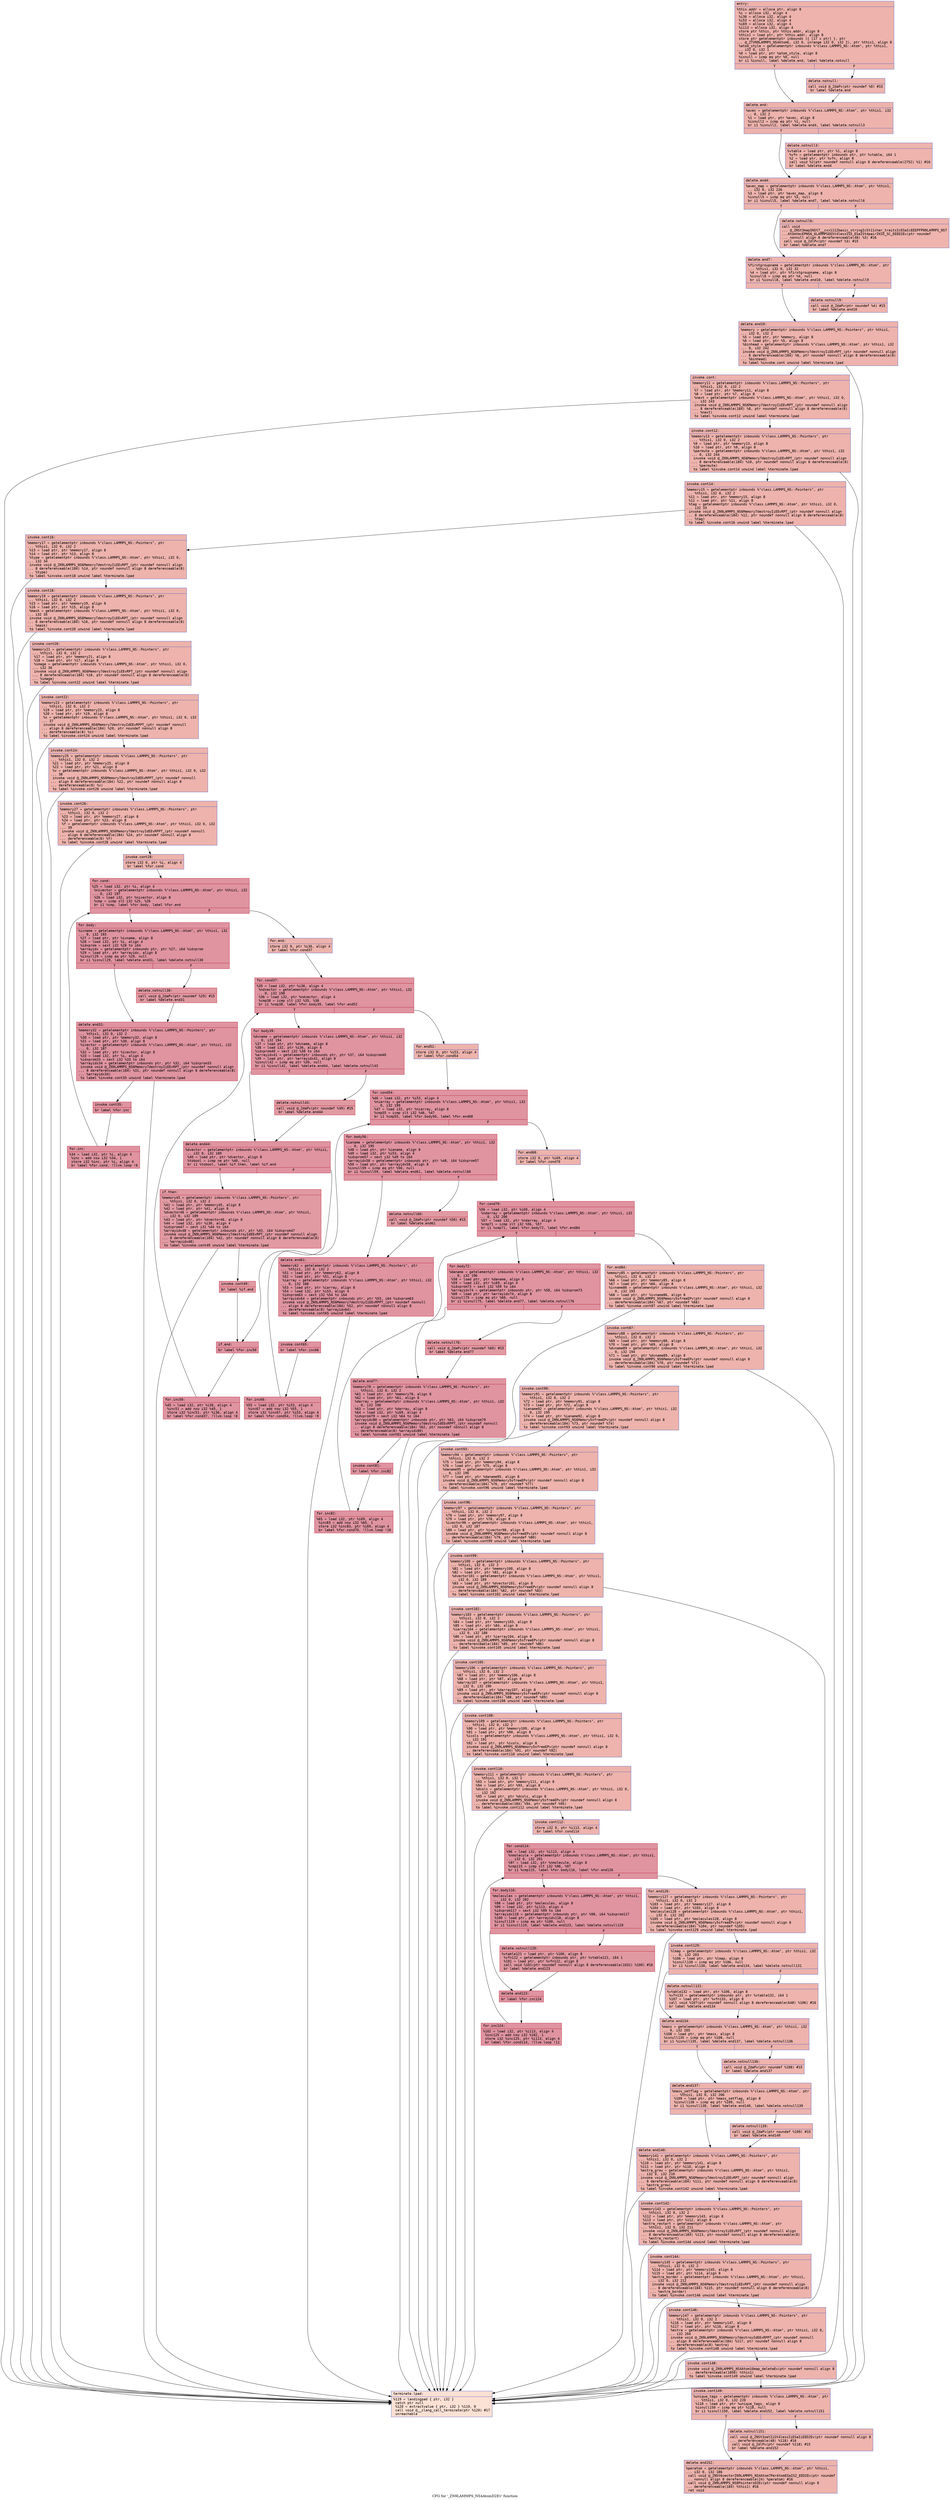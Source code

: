 digraph "CFG for '_ZN9LAMMPS_NS4AtomD2Ev' function" {
	label="CFG for '_ZN9LAMMPS_NS4AtomD2Ev' function";

	Node0x55aea8d9b180 [shape=record,color="#3d50c3ff", style=filled, fillcolor="#d6524470" fontname="Courier",label="{entry:\l|  %this.addr = alloca ptr, align 8\l  %i = alloca i32, align 4\l  %i36 = alloca i32, align 4\l  %i53 = alloca i32, align 4\l  %i69 = alloca i32, align 4\l  %i113 = alloca i32, align 4\l  store ptr %this, ptr %this.addr, align 8\l  %this1 = load ptr, ptr %this.addr, align 8\l  store ptr getelementptr inbounds (\{ [17 x ptr] \}, ptr\l... @_ZTVN9LAMMPS_NS4AtomE, i32 0, inrange i32 0, i32 2), ptr %this1, align 8\l  %atom_style = getelementptr inbounds %\"class.LAMMPS_NS::Atom\", ptr %this1,\l... i32 0, i32 1\l  %0 = load ptr, ptr %atom_style, align 8\l  %isnull = icmp eq ptr %0, null\l  br i1 %isnull, label %delete.end, label %delete.notnull\l|{<s0>T|<s1>F}}"];
	Node0x55aea8d9b180:s0 -> Node0x55aea8d9b900[tooltip="entry -> delete.end\nProbability 37.50%" ];
	Node0x55aea8d9b180:s1 -> Node0x55aea8d9b950[tooltip="entry -> delete.notnull\nProbability 62.50%" ];
	Node0x55aea8d9b950 [shape=record,color="#3d50c3ff", style=filled, fillcolor="#d8564670" fontname="Courier",label="{delete.notnull:\l|  call void @_ZdaPv(ptr noundef %0) #15\l  br label %delete.end\l}"];
	Node0x55aea8d9b950 -> Node0x55aea8d9b900[tooltip="delete.notnull -> delete.end\nProbability 100.00%" ];
	Node0x55aea8d9b900 [shape=record,color="#3d50c3ff", style=filled, fillcolor="#d6524470" fontname="Courier",label="{delete.end:\l|  %avec = getelementptr inbounds %\"class.LAMMPS_NS::Atom\", ptr %this1, i32\l... 0, i32 2\l  %1 = load ptr, ptr %avec, align 8\l  %isnull2 = icmp eq ptr %1, null\l  br i1 %isnull2, label %delete.end4, label %delete.notnull3\l|{<s0>T|<s1>F}}"];
	Node0x55aea8d9b900:s0 -> Node0x55aea8d9bfd0[tooltip="delete.end -> delete.end4\nProbability 37.50%" ];
	Node0x55aea8d9b900:s1 -> Node0x55aea8d9c050[tooltip="delete.end -> delete.notnull3\nProbability 62.50%" ];
	Node0x55aea8d9c050 [shape=record,color="#3d50c3ff", style=filled, fillcolor="#d8564670" fontname="Courier",label="{delete.notnull3:\l|  %vtable = load ptr, ptr %1, align 8\l  %vfn = getelementptr inbounds ptr, ptr %vtable, i64 1\l  %2 = load ptr, ptr %vfn, align 8\l  call void %2(ptr noundef nonnull align 8 dereferenceable(2752) %1) #16\l  br label %delete.end4\l}"];
	Node0x55aea8d9c050 -> Node0x55aea8d9bfd0[tooltip="delete.notnull3 -> delete.end4\nProbability 100.00%" ];
	Node0x55aea8d9bfd0 [shape=record,color="#3d50c3ff", style=filled, fillcolor="#d6524470" fontname="Courier",label="{delete.end4:\l|  %avec_map = getelementptr inbounds %\"class.LAMMPS_NS::Atom\", ptr %this1,\l... i32 0, i32 226\l  %3 = load ptr, ptr %avec_map, align 8\l  %isnull5 = icmp eq ptr %3, null\l  br i1 %isnull5, label %delete.end7, label %delete.notnull6\l|{<s0>T|<s1>F}}"];
	Node0x55aea8d9bfd0:s0 -> Node0x55aea8d9c740[tooltip="delete.end4 -> delete.end7\nProbability 37.50%" ];
	Node0x55aea8d9bfd0:s1 -> Node0x55aea8d9c7c0[tooltip="delete.end4 -> delete.notnull6\nProbability 62.50%" ];
	Node0x55aea8d9c7c0 [shape=record,color="#3d50c3ff", style=filled, fillcolor="#d8564670" fontname="Courier",label="{delete.notnull6:\l|  call void\l... @_ZNSt3mapINSt7__cxx1112basic_stringIcSt11char_traitsIcESaIcEEEPFPN9LAMMPS_NS7\l...AtomVecEPNS6_6LAMMPSEESt4lessIS5_ESaISt4pairIKS5_SC_EEED2Ev(ptr noundef\l... nonnull align 8 dereferenceable(48) %3) #16\l  call void @_ZdlPv(ptr noundef %3) #15\l  br label %delete.end7\l}"];
	Node0x55aea8d9c7c0 -> Node0x55aea8d9c740[tooltip="delete.notnull6 -> delete.end7\nProbability 100.00%" ];
	Node0x55aea8d9c740 [shape=record,color="#3d50c3ff", style=filled, fillcolor="#d6524470" fontname="Courier",label="{delete.end7:\l|  %firstgroupname = getelementptr inbounds %\"class.LAMMPS_NS::Atom\", ptr\l... %this1, i32 0, i32 32\l  %4 = load ptr, ptr %firstgroupname, align 8\l  %isnull8 = icmp eq ptr %4, null\l  br i1 %isnull8, label %delete.end10, label %delete.notnull9\l|{<s0>T|<s1>F}}"];
	Node0x55aea8d9c740:s0 -> Node0x55aea8d9d240[tooltip="delete.end7 -> delete.end10\nProbability 37.50%" ];
	Node0x55aea8d9c740:s1 -> Node0x55aea8d9d2c0[tooltip="delete.end7 -> delete.notnull9\nProbability 62.50%" ];
	Node0x55aea8d9d2c0 [shape=record,color="#3d50c3ff", style=filled, fillcolor="#d8564670" fontname="Courier",label="{delete.notnull9:\l|  call void @_ZdaPv(ptr noundef %4) #15\l  br label %delete.end10\l}"];
	Node0x55aea8d9d2c0 -> Node0x55aea8d9d240[tooltip="delete.notnull9 -> delete.end10\nProbability 100.00%" ];
	Node0x55aea8d9d240 [shape=record,color="#3d50c3ff", style=filled, fillcolor="#d6524470" fontname="Courier",label="{delete.end10:\l|  %memory = getelementptr inbounds %\"class.LAMMPS_NS::Pointers\", ptr %this1,\l... i32 0, i32 2\l  %5 = load ptr, ptr %memory, align 8\l  %6 = load ptr, ptr %5, align 8\l  %binhead = getelementptr inbounds %\"class.LAMMPS_NS::Atom\", ptr %this1, i32\l... 0, i32 242\l  invoke void @_ZN9LAMMPS_NS6Memory7destroyIiEEvRPT_(ptr noundef nonnull align\l... 8 dereferenceable(184) %6, ptr noundef nonnull align 8 dereferenceable(8)\l... %binhead)\l          to label %invoke.cont unwind label %terminate.lpad\l}"];
	Node0x55aea8d9d240 -> Node0x55aea8d9d8c0[tooltip="delete.end10 -> invoke.cont\nProbability 100.00%" ];
	Node0x55aea8d9d240 -> Node0x55aea8d9d940[tooltip="delete.end10 -> terminate.lpad\nProbability 0.00%" ];
	Node0x55aea8d9d8c0 [shape=record,color="#3d50c3ff", style=filled, fillcolor="#d6524470" fontname="Courier",label="{invoke.cont:\l|  %memory11 = getelementptr inbounds %\"class.LAMMPS_NS::Pointers\", ptr\l... %this1, i32 0, i32 2\l  %7 = load ptr, ptr %memory11, align 8\l  %8 = load ptr, ptr %7, align 8\l  %next = getelementptr inbounds %\"class.LAMMPS_NS::Atom\", ptr %this1, i32 0,\l... i32 243\l  invoke void @_ZN9LAMMPS_NS6Memory7destroyIiEEvRPT_(ptr noundef nonnull align\l... 8 dereferenceable(184) %8, ptr noundef nonnull align 8 dereferenceable(8)\l... %next)\l          to label %invoke.cont12 unwind label %terminate.lpad\l}"];
	Node0x55aea8d9d8c0 -> Node0x55aea8d9ef20[tooltip="invoke.cont -> invoke.cont12\nProbability 100.00%" ];
	Node0x55aea8d9d8c0 -> Node0x55aea8d9d940[tooltip="invoke.cont -> terminate.lpad\nProbability 0.00%" ];
	Node0x55aea8d9ef20 [shape=record,color="#3d50c3ff", style=filled, fillcolor="#d6524470" fontname="Courier",label="{invoke.cont12:\l|  %memory13 = getelementptr inbounds %\"class.LAMMPS_NS::Pointers\", ptr\l... %this1, i32 0, i32 2\l  %9 = load ptr, ptr %memory13, align 8\l  %10 = load ptr, ptr %9, align 8\l  %permute = getelementptr inbounds %\"class.LAMMPS_NS::Atom\", ptr %this1, i32\l... 0, i32 244\l  invoke void @_ZN9LAMMPS_NS6Memory7destroyIiEEvRPT_(ptr noundef nonnull align\l... 8 dereferenceable(184) %10, ptr noundef nonnull align 8 dereferenceable(8)\l... %permute)\l          to label %invoke.cont14 unwind label %terminate.lpad\l}"];
	Node0x55aea8d9ef20 -> Node0x55aea8d9f3c0[tooltip="invoke.cont12 -> invoke.cont14\nProbability 100.00%" ];
	Node0x55aea8d9ef20 -> Node0x55aea8d9d940[tooltip="invoke.cont12 -> terminate.lpad\nProbability 0.00%" ];
	Node0x55aea8d9f3c0 [shape=record,color="#3d50c3ff", style=filled, fillcolor="#d6524470" fontname="Courier",label="{invoke.cont14:\l|  %memory15 = getelementptr inbounds %\"class.LAMMPS_NS::Pointers\", ptr\l... %this1, i32 0, i32 2\l  %11 = load ptr, ptr %memory15, align 8\l  %12 = load ptr, ptr %11, align 8\l  %tag = getelementptr inbounds %\"class.LAMMPS_NS::Atom\", ptr %this1, i32 0,\l... i32 33\l  invoke void @_ZN9LAMMPS_NS6Memory7destroyIiEEvRPT_(ptr noundef nonnull align\l... 8 dereferenceable(184) %12, ptr noundef nonnull align 8 dereferenceable(8)\l... %tag)\l          to label %invoke.cont16 unwind label %terminate.lpad\l}"];
	Node0x55aea8d9f3c0 -> Node0x55aea8d9f860[tooltip="invoke.cont14 -> invoke.cont16\nProbability 100.00%" ];
	Node0x55aea8d9f3c0 -> Node0x55aea8d9d940[tooltip="invoke.cont14 -> terminate.lpad\nProbability 0.00%" ];
	Node0x55aea8d9f860 [shape=record,color="#3d50c3ff", style=filled, fillcolor="#d6524470" fontname="Courier",label="{invoke.cont16:\l|  %memory17 = getelementptr inbounds %\"class.LAMMPS_NS::Pointers\", ptr\l... %this1, i32 0, i32 2\l  %13 = load ptr, ptr %memory17, align 8\l  %14 = load ptr, ptr %13, align 8\l  %type = getelementptr inbounds %\"class.LAMMPS_NS::Atom\", ptr %this1, i32 0,\l... i32 34\l  invoke void @_ZN9LAMMPS_NS6Memory7destroyIiEEvRPT_(ptr noundef nonnull align\l... 8 dereferenceable(184) %14, ptr noundef nonnull align 8 dereferenceable(8)\l... %type)\l          to label %invoke.cont18 unwind label %terminate.lpad\l}"];
	Node0x55aea8d9f860 -> Node0x55aea8d9fd00[tooltip="invoke.cont16 -> invoke.cont18\nProbability 100.00%" ];
	Node0x55aea8d9f860 -> Node0x55aea8d9d940[tooltip="invoke.cont16 -> terminate.lpad\nProbability 0.00%" ];
	Node0x55aea8d9fd00 [shape=record,color="#3d50c3ff", style=filled, fillcolor="#d6524470" fontname="Courier",label="{invoke.cont18:\l|  %memory19 = getelementptr inbounds %\"class.LAMMPS_NS::Pointers\", ptr\l... %this1, i32 0, i32 2\l  %15 = load ptr, ptr %memory19, align 8\l  %16 = load ptr, ptr %15, align 8\l  %mask = getelementptr inbounds %\"class.LAMMPS_NS::Atom\", ptr %this1, i32 0,\l... i32 35\l  invoke void @_ZN9LAMMPS_NS6Memory7destroyIiEEvRPT_(ptr noundef nonnull align\l... 8 dereferenceable(184) %16, ptr noundef nonnull align 8 dereferenceable(8)\l... %mask)\l          to label %invoke.cont20 unwind label %terminate.lpad\l}"];
	Node0x55aea8d9fd00 -> Node0x55aea8da01a0[tooltip="invoke.cont18 -> invoke.cont20\nProbability 100.00%" ];
	Node0x55aea8d9fd00 -> Node0x55aea8d9d940[tooltip="invoke.cont18 -> terminate.lpad\nProbability 0.00%" ];
	Node0x55aea8da01a0 [shape=record,color="#3d50c3ff", style=filled, fillcolor="#d6524470" fontname="Courier",label="{invoke.cont20:\l|  %memory21 = getelementptr inbounds %\"class.LAMMPS_NS::Pointers\", ptr\l... %this1, i32 0, i32 2\l  %17 = load ptr, ptr %memory21, align 8\l  %18 = load ptr, ptr %17, align 8\l  %image = getelementptr inbounds %\"class.LAMMPS_NS::Atom\", ptr %this1, i32 0,\l... i32 36\l  invoke void @_ZN9LAMMPS_NS6Memory7destroyIiEEvRPT_(ptr noundef nonnull align\l... 8 dereferenceable(184) %18, ptr noundef nonnull align 8 dereferenceable(8)\l... %image)\l          to label %invoke.cont22 unwind label %terminate.lpad\l}"];
	Node0x55aea8da01a0 -> Node0x55aea8da0640[tooltip="invoke.cont20 -> invoke.cont22\nProbability 100.00%" ];
	Node0x55aea8da01a0 -> Node0x55aea8d9d940[tooltip="invoke.cont20 -> terminate.lpad\nProbability 0.00%" ];
	Node0x55aea8da0640 [shape=record,color="#3d50c3ff", style=filled, fillcolor="#d6524470" fontname="Courier",label="{invoke.cont22:\l|  %memory23 = getelementptr inbounds %\"class.LAMMPS_NS::Pointers\", ptr\l... %this1, i32 0, i32 2\l  %19 = load ptr, ptr %memory23, align 8\l  %20 = load ptr, ptr %19, align 8\l  %x = getelementptr inbounds %\"class.LAMMPS_NS::Atom\", ptr %this1, i32 0, i32\l... 37\l  invoke void @_ZN9LAMMPS_NS6Memory7destroyIdEEvRPPT_(ptr noundef nonnull\l... align 8 dereferenceable(184) %20, ptr noundef nonnull align 8\l... dereferenceable(8) %x)\l          to label %invoke.cont24 unwind label %terminate.lpad\l}"];
	Node0x55aea8da0640 -> Node0x55aea8da0e20[tooltip="invoke.cont22 -> invoke.cont24\nProbability 100.00%" ];
	Node0x55aea8da0640 -> Node0x55aea8d9d940[tooltip="invoke.cont22 -> terminate.lpad\nProbability 0.00%" ];
	Node0x55aea8da0e20 [shape=record,color="#3d50c3ff", style=filled, fillcolor="#d6524470" fontname="Courier",label="{invoke.cont24:\l|  %memory25 = getelementptr inbounds %\"class.LAMMPS_NS::Pointers\", ptr\l... %this1, i32 0, i32 2\l  %21 = load ptr, ptr %memory25, align 8\l  %22 = load ptr, ptr %21, align 8\l  %v = getelementptr inbounds %\"class.LAMMPS_NS::Atom\", ptr %this1, i32 0, i32\l... 38\l  invoke void @_ZN9LAMMPS_NS6Memory7destroyIdEEvRPPT_(ptr noundef nonnull\l... align 8 dereferenceable(184) %22, ptr noundef nonnull align 8\l... dereferenceable(8) %v)\l          to label %invoke.cont26 unwind label %terminate.lpad\l}"];
	Node0x55aea8da0e20 -> Node0x55aea8da13a0[tooltip="invoke.cont24 -> invoke.cont26\nProbability 100.00%" ];
	Node0x55aea8da0e20 -> Node0x55aea8d9d940[tooltip="invoke.cont24 -> terminate.lpad\nProbability 0.00%" ];
	Node0x55aea8da13a0 [shape=record,color="#3d50c3ff", style=filled, fillcolor="#d6524470" fontname="Courier",label="{invoke.cont26:\l|  %memory27 = getelementptr inbounds %\"class.LAMMPS_NS::Pointers\", ptr\l... %this1, i32 0, i32 2\l  %23 = load ptr, ptr %memory27, align 8\l  %24 = load ptr, ptr %23, align 8\l  %f = getelementptr inbounds %\"class.LAMMPS_NS::Atom\", ptr %this1, i32 0, i32\l... 39\l  invoke void @_ZN9LAMMPS_NS6Memory7destroyIdEEvRPPT_(ptr noundef nonnull\l... align 8 dereferenceable(184) %24, ptr noundef nonnull align 8\l... dereferenceable(8) %f)\l          to label %invoke.cont28 unwind label %terminate.lpad\l}"];
	Node0x55aea8da13a0 -> Node0x55aea8da1840[tooltip="invoke.cont26 -> invoke.cont28\nProbability 100.00%" ];
	Node0x55aea8da13a0 -> Node0x55aea8d9d940[tooltip="invoke.cont26 -> terminate.lpad\nProbability 0.00%" ];
	Node0x55aea8da1840 [shape=record,color="#3d50c3ff", style=filled, fillcolor="#d6524470" fontname="Courier",label="{invoke.cont28:\l|  store i32 0, ptr %i, align 4\l  br label %for.cond\l}"];
	Node0x55aea8da1840 -> Node0x55aea8da1b00[tooltip="invoke.cont28 -> for.cond\nProbability 100.00%" ];
	Node0x55aea8da1b00 [shape=record,color="#b70d28ff", style=filled, fillcolor="#b70d2870" fontname="Courier",label="{for.cond:\l|  %25 = load i32, ptr %i, align 4\l  %nivector = getelementptr inbounds %\"class.LAMMPS_NS::Atom\", ptr %this1, i32\l... 0, i32 197\l  %26 = load i32, ptr %nivector, align 8\l  %cmp = icmp slt i32 %25, %26\l  br i1 %cmp, label %for.body, label %for.end\l|{<s0>T|<s1>F}}"];
	Node0x55aea8da1b00:s0 -> Node0x55aea8da1e10[tooltip="for.cond -> for.body\nProbability 96.88%" ];
	Node0x55aea8da1b00:s1 -> Node0x55aea8da1e90[tooltip="for.cond -> for.end\nProbability 3.12%" ];
	Node0x55aea8da1e10 [shape=record,color="#b70d28ff", style=filled, fillcolor="#b70d2870" fontname="Courier",label="{for.body:\l|  %ivname = getelementptr inbounds %\"class.LAMMPS_NS::Atom\", ptr %this1, i32\l... 0, i32 193\l  %27 = load ptr, ptr %ivname, align 8\l  %28 = load i32, ptr %i, align 4\l  %idxprom = sext i32 %28 to i64\l  %arrayidx = getelementptr inbounds ptr, ptr %27, i64 %idxprom\l  %29 = load ptr, ptr %arrayidx, align 8\l  %isnull29 = icmp eq ptr %29, null\l  br i1 %isnull29, label %delete.end31, label %delete.notnull30\l|{<s0>T|<s1>F}}"];
	Node0x55aea8da1e10:s0 -> Node0x55aea8da2470[tooltip="for.body -> delete.end31\nProbability 37.50%" ];
	Node0x55aea8da1e10:s1 -> Node0x55aea8da2520[tooltip="for.body -> delete.notnull30\nProbability 62.50%" ];
	Node0x55aea8da2520 [shape=record,color="#b70d28ff", style=filled, fillcolor="#bb1b2c70" fontname="Courier",label="{delete.notnull30:\l|  call void @_ZdaPv(ptr noundef %29) #15\l  br label %delete.end31\l}"];
	Node0x55aea8da2520 -> Node0x55aea8da2470[tooltip="delete.notnull30 -> delete.end31\nProbability 100.00%" ];
	Node0x55aea8da2470 [shape=record,color="#b70d28ff", style=filled, fillcolor="#b70d2870" fontname="Courier",label="{delete.end31:\l|  %memory32 = getelementptr inbounds %\"class.LAMMPS_NS::Pointers\", ptr\l... %this1, i32 0, i32 2\l  %30 = load ptr, ptr %memory32, align 8\l  %31 = load ptr, ptr %30, align 8\l  %ivector = getelementptr inbounds %\"class.LAMMPS_NS::Atom\", ptr %this1, i32\l... 0, i32 187\l  %32 = load ptr, ptr %ivector, align 8\l  %33 = load i32, ptr %i, align 4\l  %idxprom33 = sext i32 %33 to i64\l  %arrayidx34 = getelementptr inbounds ptr, ptr %32, i64 %idxprom33\l  invoke void @_ZN9LAMMPS_NS6Memory7destroyIiEEvRPT_(ptr noundef nonnull align\l... 8 dereferenceable(184) %31, ptr noundef nonnull align 8 dereferenceable(8)\l... %arrayidx34)\l          to label %invoke.cont35 unwind label %terminate.lpad\l}"];
	Node0x55aea8da2470 -> Node0x55aea8da2d70[tooltip="delete.end31 -> invoke.cont35\nProbability 100.00%" ];
	Node0x55aea8da2470 -> Node0x55aea8d9d940[tooltip="delete.end31 -> terminate.lpad\nProbability 0.00%" ];
	Node0x55aea8da2d70 [shape=record,color="#b70d28ff", style=filled, fillcolor="#b70d2870" fontname="Courier",label="{invoke.cont35:\l|  br label %for.inc\l}"];
	Node0x55aea8da2d70 -> Node0x55aea8da2fb0[tooltip="invoke.cont35 -> for.inc\nProbability 100.00%" ];
	Node0x55aea8da2fb0 [shape=record,color="#b70d28ff", style=filled, fillcolor="#b70d2870" fontname="Courier",label="{for.inc:\l|  %34 = load i32, ptr %i, align 4\l  %inc = add nsw i32 %34, 1\l  store i32 %inc, ptr %i, align 4\l  br label %for.cond, !llvm.loop !6\l}"];
	Node0x55aea8da2fb0 -> Node0x55aea8da1b00[tooltip="for.inc -> for.cond\nProbability 100.00%" ];
	Node0x55aea8da1e90 [shape=record,color="#3d50c3ff", style=filled, fillcolor="#d6524470" fontname="Courier",label="{for.end:\l|  store i32 0, ptr %i36, align 4\l  br label %for.cond37\l}"];
	Node0x55aea8da1e90 -> Node0x55aea8da3e10[tooltip="for.end -> for.cond37\nProbability 100.00%" ];
	Node0x55aea8da3e10 [shape=record,color="#b70d28ff", style=filled, fillcolor="#b70d2870" fontname="Courier",label="{for.cond37:\l|  %35 = load i32, ptr %i36, align 4\l  %ndvector = getelementptr inbounds %\"class.LAMMPS_NS::Atom\", ptr %this1, i32\l... 0, i32 198\l  %36 = load i32, ptr %ndvector, align 4\l  %cmp38 = icmp slt i32 %35, %36\l  br i1 %cmp38, label %for.body39, label %for.end52\l|{<s0>T|<s1>F}}"];
	Node0x55aea8da3e10:s0 -> Node0x55aea8da4140[tooltip="for.cond37 -> for.body39\nProbability 96.88%" ];
	Node0x55aea8da3e10:s1 -> Node0x55aea8da41c0[tooltip="for.cond37 -> for.end52\nProbability 3.12%" ];
	Node0x55aea8da4140 [shape=record,color="#b70d28ff", style=filled, fillcolor="#b70d2870" fontname="Courier",label="{for.body39:\l|  %dvname = getelementptr inbounds %\"class.LAMMPS_NS::Atom\", ptr %this1, i32\l... 0, i32 194\l  %37 = load ptr, ptr %dvname, align 8\l  %38 = load i32, ptr %i36, align 4\l  %idxprom40 = sext i32 %38 to i64\l  %arrayidx41 = getelementptr inbounds ptr, ptr %37, i64 %idxprom40\l  %39 = load ptr, ptr %arrayidx41, align 8\l  %isnull42 = icmp eq ptr %39, null\l  br i1 %isnull42, label %delete.end44, label %delete.notnull43\l|{<s0>T|<s1>F}}"];
	Node0x55aea8da4140:s0 -> Node0x55aea8da4780[tooltip="for.body39 -> delete.end44\nProbability 37.50%" ];
	Node0x55aea8da4140:s1 -> Node0x55aea8da4830[tooltip="for.body39 -> delete.notnull43\nProbability 62.50%" ];
	Node0x55aea8da4830 [shape=record,color="#b70d28ff", style=filled, fillcolor="#bb1b2c70" fontname="Courier",label="{delete.notnull43:\l|  call void @_ZdaPv(ptr noundef %39) #15\l  br label %delete.end44\l}"];
	Node0x55aea8da4830 -> Node0x55aea8da4780[tooltip="delete.notnull43 -> delete.end44\nProbability 100.00%" ];
	Node0x55aea8da4780 [shape=record,color="#b70d28ff", style=filled, fillcolor="#b70d2870" fontname="Courier",label="{delete.end44:\l|  %dvector = getelementptr inbounds %\"class.LAMMPS_NS::Atom\", ptr %this1,\l... i32 0, i32 189\l  %40 = load ptr, ptr %dvector, align 8\l  %tobool = icmp ne ptr %40, null\l  br i1 %tobool, label %if.then, label %if.end\l|{<s0>T|<s1>F}}"];
	Node0x55aea8da4780:s0 -> Node0x55aea8da4d20[tooltip="delete.end44 -> if.then\nProbability 62.50%" ];
	Node0x55aea8da4780:s1 -> Node0x55aea8da4d90[tooltip="delete.end44 -> if.end\nProbability 37.50%" ];
	Node0x55aea8da4d20 [shape=record,color="#b70d28ff", style=filled, fillcolor="#bb1b2c70" fontname="Courier",label="{if.then:\l|  %memory45 = getelementptr inbounds %\"class.LAMMPS_NS::Pointers\", ptr\l... %this1, i32 0, i32 2\l  %41 = load ptr, ptr %memory45, align 8\l  %42 = load ptr, ptr %41, align 8\l  %dvector46 = getelementptr inbounds %\"class.LAMMPS_NS::Atom\", ptr %this1,\l... i32 0, i32 189\l  %43 = load ptr, ptr %dvector46, align 8\l  %44 = load i32, ptr %i36, align 4\l  %idxprom47 = sext i32 %44 to i64\l  %arrayidx48 = getelementptr inbounds ptr, ptr %43, i64 %idxprom47\l  invoke void @_ZN9LAMMPS_NS6Memory7destroyIdEEvRPT_(ptr noundef nonnull align\l... 8 dereferenceable(184) %42, ptr noundef nonnull align 8 dereferenceable(8)\l... %arrayidx48)\l          to label %invoke.cont49 unwind label %terminate.lpad\l}"];
	Node0x55aea8da4d20 -> Node0x55aea8da53d0[tooltip="if.then -> invoke.cont49\nProbability 100.00%" ];
	Node0x55aea8da4d20 -> Node0x55aea8d9d940[tooltip="if.then -> terminate.lpad\nProbability 0.00%" ];
	Node0x55aea8da53d0 [shape=record,color="#b70d28ff", style=filled, fillcolor="#bb1b2c70" fontname="Courier",label="{invoke.cont49:\l|  br label %if.end\l}"];
	Node0x55aea8da53d0 -> Node0x55aea8da4d90[tooltip="invoke.cont49 -> if.end\nProbability 100.00%" ];
	Node0x55aea8da4d90 [shape=record,color="#b70d28ff", style=filled, fillcolor="#b70d2870" fontname="Courier",label="{if.end:\l|  br label %for.inc50\l}"];
	Node0x55aea8da4d90 -> Node0x55aea8da5760[tooltip="if.end -> for.inc50\nProbability 100.00%" ];
	Node0x55aea8da5760 [shape=record,color="#b70d28ff", style=filled, fillcolor="#b70d2870" fontname="Courier",label="{for.inc50:\l|  %45 = load i32, ptr %i36, align 4\l  %inc51 = add nsw i32 %45, 1\l  store i32 %inc51, ptr %i36, align 4\l  br label %for.cond37, !llvm.loop !8\l}"];
	Node0x55aea8da5760 -> Node0x55aea8da3e10[tooltip="for.inc50 -> for.cond37\nProbability 100.00%" ];
	Node0x55aea8da41c0 [shape=record,color="#3d50c3ff", style=filled, fillcolor="#d6524470" fontname="Courier",label="{for.end52:\l|  store i32 0, ptr %i53, align 4\l  br label %for.cond54\l}"];
	Node0x55aea8da41c0 -> Node0x55aea8da0b40[tooltip="for.end52 -> for.cond54\nProbability 100.00%" ];
	Node0x55aea8da0b40 [shape=record,color="#b70d28ff", style=filled, fillcolor="#b70d2870" fontname="Courier",label="{for.cond54:\l|  %46 = load i32, ptr %i53, align 4\l  %niarray = getelementptr inbounds %\"class.LAMMPS_NS::Atom\", ptr %this1, i32\l... 0, i32 199\l  %47 = load i32, ptr %niarray, align 8\l  %cmp55 = icmp slt i32 %46, %47\l  br i1 %cmp55, label %for.body56, label %for.end68\l|{<s0>T|<s1>F}}"];
	Node0x55aea8da0b40:s0 -> Node0x55aea8da6db0[tooltip="for.cond54 -> for.body56\nProbability 96.88%" ];
	Node0x55aea8da0b40:s1 -> Node0x55aea8da6e30[tooltip="for.cond54 -> for.end68\nProbability 3.12%" ];
	Node0x55aea8da6db0 [shape=record,color="#b70d28ff", style=filled, fillcolor="#b70d2870" fontname="Courier",label="{for.body56:\l|  %ianame = getelementptr inbounds %\"class.LAMMPS_NS::Atom\", ptr %this1, i32\l... 0, i32 195\l  %48 = load ptr, ptr %ianame, align 8\l  %49 = load i32, ptr %i53, align 4\l  %idxprom57 = sext i32 %49 to i64\l  %arrayidx58 = getelementptr inbounds ptr, ptr %48, i64 %idxprom57\l  %50 = load ptr, ptr %arrayidx58, align 8\l  %isnull59 = icmp eq ptr %50, null\l  br i1 %isnull59, label %delete.end61, label %delete.notnull60\l|{<s0>T|<s1>F}}"];
	Node0x55aea8da6db0:s0 -> Node0x55aea8da73f0[tooltip="for.body56 -> delete.end61\nProbability 37.50%" ];
	Node0x55aea8da6db0:s1 -> Node0x55aea8da74a0[tooltip="for.body56 -> delete.notnull60\nProbability 62.50%" ];
	Node0x55aea8da74a0 [shape=record,color="#b70d28ff", style=filled, fillcolor="#bb1b2c70" fontname="Courier",label="{delete.notnull60:\l|  call void @_ZdaPv(ptr noundef %50) #15\l  br label %delete.end61\l}"];
	Node0x55aea8da74a0 -> Node0x55aea8da73f0[tooltip="delete.notnull60 -> delete.end61\nProbability 100.00%" ];
	Node0x55aea8da73f0 [shape=record,color="#b70d28ff", style=filled, fillcolor="#b70d2870" fontname="Courier",label="{delete.end61:\l|  %memory62 = getelementptr inbounds %\"class.LAMMPS_NS::Pointers\", ptr\l... %this1, i32 0, i32 2\l  %51 = load ptr, ptr %memory62, align 8\l  %52 = load ptr, ptr %51, align 8\l  %iarray = getelementptr inbounds %\"class.LAMMPS_NS::Atom\", ptr %this1, i32\l... 0, i32 188\l  %53 = load ptr, ptr %iarray, align 8\l  %54 = load i32, ptr %i53, align 4\l  %idxprom63 = sext i32 %54 to i64\l  %arrayidx64 = getelementptr inbounds ptr, ptr %53, i64 %idxprom63\l  invoke void @_ZN9LAMMPS_NS6Memory7destroyIiEEvRPPT_(ptr noundef nonnull\l... align 8 dereferenceable(184) %52, ptr noundef nonnull align 8\l... dereferenceable(8) %arrayidx64)\l          to label %invoke.cont65 unwind label %terminate.lpad\l}"];
	Node0x55aea8da73f0 -> Node0x55aea8da7c90[tooltip="delete.end61 -> invoke.cont65\nProbability 100.00%" ];
	Node0x55aea8da73f0 -> Node0x55aea8d9d940[tooltip="delete.end61 -> terminate.lpad\nProbability 0.00%" ];
	Node0x55aea8da7c90 [shape=record,color="#b70d28ff", style=filled, fillcolor="#b70d2870" fontname="Courier",label="{invoke.cont65:\l|  br label %for.inc66\l}"];
	Node0x55aea8da7c90 -> Node0x55aea8da7f50[tooltip="invoke.cont65 -> for.inc66\nProbability 100.00%" ];
	Node0x55aea8da7f50 [shape=record,color="#b70d28ff", style=filled, fillcolor="#b70d2870" fontname="Courier",label="{for.inc66:\l|  %55 = load i32, ptr %i53, align 4\l  %inc67 = add nsw i32 %55, 1\l  store i32 %inc67, ptr %i53, align 4\l  br label %for.cond54, !llvm.loop !9\l}"];
	Node0x55aea8da7f50 -> Node0x55aea8da0b40[tooltip="for.inc66 -> for.cond54\nProbability 100.00%" ];
	Node0x55aea8da6e30 [shape=record,color="#3d50c3ff", style=filled, fillcolor="#d6524470" fontname="Courier",label="{for.end68:\l|  store i32 0, ptr %i69, align 4\l  br label %for.cond70\l}"];
	Node0x55aea8da6e30 -> Node0x55aea8da8420[tooltip="for.end68 -> for.cond70\nProbability 100.00%" ];
	Node0x55aea8da8420 [shape=record,color="#b70d28ff", style=filled, fillcolor="#b70d2870" fontname="Courier",label="{for.cond70:\l|  %56 = load i32, ptr %i69, align 4\l  %ndarray = getelementptr inbounds %\"class.LAMMPS_NS::Atom\", ptr %this1, i32\l... 0, i32 200\l  %57 = load i32, ptr %ndarray, align 4\l  %cmp71 = icmp slt i32 %56, %57\l  br i1 %cmp71, label %for.body72, label %for.end84\l|{<s0>T|<s1>F}}"];
	Node0x55aea8da8420:s0 -> Node0x55aea8da8780[tooltip="for.cond70 -> for.body72\nProbability 96.88%" ];
	Node0x55aea8da8420:s1 -> Node0x55aea8da8800[tooltip="for.cond70 -> for.end84\nProbability 3.12%" ];
	Node0x55aea8da8780 [shape=record,color="#b70d28ff", style=filled, fillcolor="#b70d2870" fontname="Courier",label="{for.body72:\l|  %daname = getelementptr inbounds %\"class.LAMMPS_NS::Atom\", ptr %this1, i32\l... 0, i32 196\l  %58 = load ptr, ptr %daname, align 8\l  %59 = load i32, ptr %i69, align 4\l  %idxprom73 = sext i32 %59 to i64\l  %arrayidx74 = getelementptr inbounds ptr, ptr %58, i64 %idxprom73\l  %60 = load ptr, ptr %arrayidx74, align 8\l  %isnull75 = icmp eq ptr %60, null\l  br i1 %isnull75, label %delete.end77, label %delete.notnull76\l|{<s0>T|<s1>F}}"];
	Node0x55aea8da8780:s0 -> Node0x55aea8da8dc0[tooltip="for.body72 -> delete.end77\nProbability 37.50%" ];
	Node0x55aea8da8780:s1 -> Node0x55aea8da8e70[tooltip="for.body72 -> delete.notnull76\nProbability 62.50%" ];
	Node0x55aea8da8e70 [shape=record,color="#b70d28ff", style=filled, fillcolor="#bb1b2c70" fontname="Courier",label="{delete.notnull76:\l|  call void @_ZdaPv(ptr noundef %60) #15\l  br label %delete.end77\l}"];
	Node0x55aea8da8e70 -> Node0x55aea8da8dc0[tooltip="delete.notnull76 -> delete.end77\nProbability 100.00%" ];
	Node0x55aea8da8dc0 [shape=record,color="#b70d28ff", style=filled, fillcolor="#b70d2870" fontname="Courier",label="{delete.end77:\l|  %memory78 = getelementptr inbounds %\"class.LAMMPS_NS::Pointers\", ptr\l... %this1, i32 0, i32 2\l  %61 = load ptr, ptr %memory78, align 8\l  %62 = load ptr, ptr %61, align 8\l  %darray = getelementptr inbounds %\"class.LAMMPS_NS::Atom\", ptr %this1, i32\l... 0, i32 190\l  %63 = load ptr, ptr %darray, align 8\l  %64 = load i32, ptr %i69, align 4\l  %idxprom79 = sext i32 %64 to i64\l  %arrayidx80 = getelementptr inbounds ptr, ptr %63, i64 %idxprom79\l  invoke void @_ZN9LAMMPS_NS6Memory7destroyIdEEvRPPT_(ptr noundef nonnull\l... align 8 dereferenceable(184) %62, ptr noundef nonnull align 8\l... dereferenceable(8) %arrayidx80)\l          to label %invoke.cont81 unwind label %terminate.lpad\l}"];
	Node0x55aea8da8dc0 -> Node0x55aea8da96c0[tooltip="delete.end77 -> invoke.cont81\nProbability 100.00%" ];
	Node0x55aea8da8dc0 -> Node0x55aea8d9d940[tooltip="delete.end77 -> terminate.lpad\nProbability 0.00%" ];
	Node0x55aea8da96c0 [shape=record,color="#b70d28ff", style=filled, fillcolor="#b70d2870" fontname="Courier",label="{invoke.cont81:\l|  br label %for.inc82\l}"];
	Node0x55aea8da96c0 -> Node0x55aea8da9900[tooltip="invoke.cont81 -> for.inc82\nProbability 100.00%" ];
	Node0x55aea8da9900 [shape=record,color="#b70d28ff", style=filled, fillcolor="#b70d2870" fontname="Courier",label="{for.inc82:\l|  %65 = load i32, ptr %i69, align 4\l  %inc83 = add nsw i32 %65, 1\l  store i32 %inc83, ptr %i69, align 4\l  br label %for.cond70, !llvm.loop !10\l}"];
	Node0x55aea8da9900 -> Node0x55aea8da8420[tooltip="for.inc82 -> for.cond70\nProbability 100.00%" ];
	Node0x55aea8da8800 [shape=record,color="#3d50c3ff", style=filled, fillcolor="#d6524470" fontname="Courier",label="{for.end84:\l|  %memory85 = getelementptr inbounds %\"class.LAMMPS_NS::Pointers\", ptr\l... %this1, i32 0, i32 2\l  %66 = load ptr, ptr %memory85, align 8\l  %67 = load ptr, ptr %66, align 8\l  %ivname86 = getelementptr inbounds %\"class.LAMMPS_NS::Atom\", ptr %this1, i32\l... 0, i32 193\l  %68 = load ptr, ptr %ivname86, align 8\l  invoke void @_ZN9LAMMPS_NS6Memory5sfreeEPv(ptr noundef nonnull align 8\l... dereferenceable(184) %67, ptr noundef %68)\l          to label %invoke.cont87 unwind label %terminate.lpad\l}"];
	Node0x55aea8da8800 -> Node0x55aea8daa090[tooltip="for.end84 -> invoke.cont87\nProbability 100.00%" ];
	Node0x55aea8da8800 -> Node0x55aea8d9d940[tooltip="for.end84 -> terminate.lpad\nProbability 0.00%" ];
	Node0x55aea8daa090 [shape=record,color="#3d50c3ff", style=filled, fillcolor="#d6524470" fontname="Courier",label="{invoke.cont87:\l|  %memory88 = getelementptr inbounds %\"class.LAMMPS_NS::Pointers\", ptr\l... %this1, i32 0, i32 2\l  %69 = load ptr, ptr %memory88, align 8\l  %70 = load ptr, ptr %69, align 8\l  %dvname89 = getelementptr inbounds %\"class.LAMMPS_NS::Atom\", ptr %this1, i32\l... 0, i32 194\l  %71 = load ptr, ptr %dvname89, align 8\l  invoke void @_ZN9LAMMPS_NS6Memory5sfreeEPv(ptr noundef nonnull align 8\l... dereferenceable(184) %70, ptr noundef %71)\l          to label %invoke.cont90 unwind label %terminate.lpad\l}"];
	Node0x55aea8daa090 -> Node0x55aea8daa690[tooltip="invoke.cont87 -> invoke.cont90\nProbability 100.00%" ];
	Node0x55aea8daa090 -> Node0x55aea8d9d940[tooltip="invoke.cont87 -> terminate.lpad\nProbability 0.00%" ];
	Node0x55aea8daa690 [shape=record,color="#3d50c3ff", style=filled, fillcolor="#d6524470" fontname="Courier",label="{invoke.cont90:\l|  %memory91 = getelementptr inbounds %\"class.LAMMPS_NS::Pointers\", ptr\l... %this1, i32 0, i32 2\l  %72 = load ptr, ptr %memory91, align 8\l  %73 = load ptr, ptr %72, align 8\l  %ianame92 = getelementptr inbounds %\"class.LAMMPS_NS::Atom\", ptr %this1, i32\l... 0, i32 195\l  %74 = load ptr, ptr %ianame92, align 8\l  invoke void @_ZN9LAMMPS_NS6Memory5sfreeEPv(ptr noundef nonnull align 8\l... dereferenceable(184) %73, ptr noundef %74)\l          to label %invoke.cont93 unwind label %terminate.lpad\l}"];
	Node0x55aea8daa690 -> Node0x55aea8daabc0[tooltip="invoke.cont90 -> invoke.cont93\nProbability 100.00%" ];
	Node0x55aea8daa690 -> Node0x55aea8d9d940[tooltip="invoke.cont90 -> terminate.lpad\nProbability 0.00%" ];
	Node0x55aea8daabc0 [shape=record,color="#3d50c3ff", style=filled, fillcolor="#d6524470" fontname="Courier",label="{invoke.cont93:\l|  %memory94 = getelementptr inbounds %\"class.LAMMPS_NS::Pointers\", ptr\l... %this1, i32 0, i32 2\l  %75 = load ptr, ptr %memory94, align 8\l  %76 = load ptr, ptr %75, align 8\l  %daname95 = getelementptr inbounds %\"class.LAMMPS_NS::Atom\", ptr %this1, i32\l... 0, i32 196\l  %77 = load ptr, ptr %daname95, align 8\l  invoke void @_ZN9LAMMPS_NS6Memory5sfreeEPv(ptr noundef nonnull align 8\l... dereferenceable(184) %76, ptr noundef %77)\l          to label %invoke.cont96 unwind label %terminate.lpad\l}"];
	Node0x55aea8daabc0 -> Node0x55aea8dab0f0[tooltip="invoke.cont93 -> invoke.cont96\nProbability 100.00%" ];
	Node0x55aea8daabc0 -> Node0x55aea8d9d940[tooltip="invoke.cont93 -> terminate.lpad\nProbability 0.00%" ];
	Node0x55aea8dab0f0 [shape=record,color="#3d50c3ff", style=filled, fillcolor="#d6524470" fontname="Courier",label="{invoke.cont96:\l|  %memory97 = getelementptr inbounds %\"class.LAMMPS_NS::Pointers\", ptr\l... %this1, i32 0, i32 2\l  %78 = load ptr, ptr %memory97, align 8\l  %79 = load ptr, ptr %78, align 8\l  %ivector98 = getelementptr inbounds %\"class.LAMMPS_NS::Atom\", ptr %this1,\l... i32 0, i32 187\l  %80 = load ptr, ptr %ivector98, align 8\l  invoke void @_ZN9LAMMPS_NS6Memory5sfreeEPv(ptr noundef nonnull align 8\l... dereferenceable(184) %79, ptr noundef %80)\l          to label %invoke.cont99 unwind label %terminate.lpad\l}"];
	Node0x55aea8dab0f0 -> Node0x55aea8dab620[tooltip="invoke.cont96 -> invoke.cont99\nProbability 100.00%" ];
	Node0x55aea8dab0f0 -> Node0x55aea8d9d940[tooltip="invoke.cont96 -> terminate.lpad\nProbability 0.00%" ];
	Node0x55aea8dab620 [shape=record,color="#3d50c3ff", style=filled, fillcolor="#d6524470" fontname="Courier",label="{invoke.cont99:\l|  %memory100 = getelementptr inbounds %\"class.LAMMPS_NS::Pointers\", ptr\l... %this1, i32 0, i32 2\l  %81 = load ptr, ptr %memory100, align 8\l  %82 = load ptr, ptr %81, align 8\l  %dvector101 = getelementptr inbounds %\"class.LAMMPS_NS::Atom\", ptr %this1,\l... i32 0, i32 189\l  %83 = load ptr, ptr %dvector101, align 8\l  invoke void @_ZN9LAMMPS_NS6Memory5sfreeEPv(ptr noundef nonnull align 8\l... dereferenceable(184) %82, ptr noundef %83)\l          to label %invoke.cont102 unwind label %terminate.lpad\l}"];
	Node0x55aea8dab620 -> Node0x55aea8dabb50[tooltip="invoke.cont99 -> invoke.cont102\nProbability 100.00%" ];
	Node0x55aea8dab620 -> Node0x55aea8d9d940[tooltip="invoke.cont99 -> terminate.lpad\nProbability 0.00%" ];
	Node0x55aea8dabb50 [shape=record,color="#3d50c3ff", style=filled, fillcolor="#d6524470" fontname="Courier",label="{invoke.cont102:\l|  %memory103 = getelementptr inbounds %\"class.LAMMPS_NS::Pointers\", ptr\l... %this1, i32 0, i32 2\l  %84 = load ptr, ptr %memory103, align 8\l  %85 = load ptr, ptr %84, align 8\l  %iarray104 = getelementptr inbounds %\"class.LAMMPS_NS::Atom\", ptr %this1,\l... i32 0, i32 188\l  %86 = load ptr, ptr %iarray104, align 8\l  invoke void @_ZN9LAMMPS_NS6Memory5sfreeEPv(ptr noundef nonnull align 8\l... dereferenceable(184) %85, ptr noundef %86)\l          to label %invoke.cont105 unwind label %terminate.lpad\l}"];
	Node0x55aea8dabb50 -> Node0x55aea8dac080[tooltip="invoke.cont102 -> invoke.cont105\nProbability 100.00%" ];
	Node0x55aea8dabb50 -> Node0x55aea8d9d940[tooltip="invoke.cont102 -> terminate.lpad\nProbability 0.00%" ];
	Node0x55aea8dac080 [shape=record,color="#3d50c3ff", style=filled, fillcolor="#d6524470" fontname="Courier",label="{invoke.cont105:\l|  %memory106 = getelementptr inbounds %\"class.LAMMPS_NS::Pointers\", ptr\l... %this1, i32 0, i32 2\l  %87 = load ptr, ptr %memory106, align 8\l  %88 = load ptr, ptr %87, align 8\l  %darray107 = getelementptr inbounds %\"class.LAMMPS_NS::Atom\", ptr %this1,\l... i32 0, i32 190\l  %89 = load ptr, ptr %darray107, align 8\l  invoke void @_ZN9LAMMPS_NS6Memory5sfreeEPv(ptr noundef nonnull align 8\l... dereferenceable(184) %88, ptr noundef %89)\l          to label %invoke.cont108 unwind label %terminate.lpad\l}"];
	Node0x55aea8dac080 -> Node0x55aea8dac5b0[tooltip="invoke.cont105 -> invoke.cont108\nProbability 100.00%" ];
	Node0x55aea8dac080 -> Node0x55aea8d9d940[tooltip="invoke.cont105 -> terminate.lpad\nProbability 0.00%" ];
	Node0x55aea8dac5b0 [shape=record,color="#3d50c3ff", style=filled, fillcolor="#d6524470" fontname="Courier",label="{invoke.cont108:\l|  %memory109 = getelementptr inbounds %\"class.LAMMPS_NS::Pointers\", ptr\l... %this1, i32 0, i32 2\l  %90 = load ptr, ptr %memory109, align 8\l  %91 = load ptr, ptr %90, align 8\l  %icols = getelementptr inbounds %\"class.LAMMPS_NS::Atom\", ptr %this1, i32 0,\l... i32 191\l  %92 = load ptr, ptr %icols, align 8\l  invoke void @_ZN9LAMMPS_NS6Memory5sfreeEPv(ptr noundef nonnull align 8\l... dereferenceable(184) %91, ptr noundef %92)\l          to label %invoke.cont110 unwind label %terminate.lpad\l}"];
	Node0x55aea8dac5b0 -> Node0x55aea8dacab0[tooltip="invoke.cont108 -> invoke.cont110\nProbability 100.00%" ];
	Node0x55aea8dac5b0 -> Node0x55aea8d9d940[tooltip="invoke.cont108 -> terminate.lpad\nProbability 0.00%" ];
	Node0x55aea8dacab0 [shape=record,color="#3d50c3ff", style=filled, fillcolor="#d6524470" fontname="Courier",label="{invoke.cont110:\l|  %memory111 = getelementptr inbounds %\"class.LAMMPS_NS::Pointers\", ptr\l... %this1, i32 0, i32 2\l  %93 = load ptr, ptr %memory111, align 8\l  %94 = load ptr, ptr %93, align 8\l  %dcols = getelementptr inbounds %\"class.LAMMPS_NS::Atom\", ptr %this1, i32 0,\l... i32 192\l  %95 = load ptr, ptr %dcols, align 8\l  invoke void @_ZN9LAMMPS_NS6Memory5sfreeEPv(ptr noundef nonnull align 8\l... dereferenceable(184) %94, ptr noundef %95)\l          to label %invoke.cont112 unwind label %terminate.lpad\l}"];
	Node0x55aea8dacab0 -> Node0x55aea8da6510[tooltip="invoke.cont110 -> invoke.cont112\nProbability 100.00%" ];
	Node0x55aea8dacab0 -> Node0x55aea8d9d940[tooltip="invoke.cont110 -> terminate.lpad\nProbability 0.00%" ];
	Node0x55aea8da6510 [shape=record,color="#3d50c3ff", style=filled, fillcolor="#d6524470" fontname="Courier",label="{invoke.cont112:\l|  store i32 0, ptr %i113, align 4\l  br label %for.cond114\l}"];
	Node0x55aea8da6510 -> Node0x55aea8da67d0[tooltip="invoke.cont112 -> for.cond114\nProbability 100.00%" ];
	Node0x55aea8da67d0 [shape=record,color="#b70d28ff", style=filled, fillcolor="#b70d2870" fontname="Courier",label="{for.cond114:\l|  %96 = load i32, ptr %i113, align 4\l  %nmolecule = getelementptr inbounds %\"class.LAMMPS_NS::Atom\", ptr %this1,\l... i32 0, i32 201\l  %97 = load i32, ptr %nmolecule, align 8\l  %cmp115 = icmp slt i32 %96, %97\l  br i1 %cmp115, label %for.body116, label %for.end126\l|{<s0>T|<s1>F}}"];
	Node0x55aea8da67d0:s0 -> Node0x55aea8da6ae0[tooltip="for.cond114 -> for.body116\nProbability 96.88%" ];
	Node0x55aea8da67d0:s1 -> Node0x55aea8da6b60[tooltip="for.cond114 -> for.end126\nProbability 3.12%" ];
	Node0x55aea8da6ae0 [shape=record,color="#b70d28ff", style=filled, fillcolor="#b70d2870" fontname="Courier",label="{for.body116:\l|  %molecules = getelementptr inbounds %\"class.LAMMPS_NS::Atom\", ptr %this1,\l... i32 0, i32 202\l  %98 = load ptr, ptr %molecules, align 8\l  %99 = load i32, ptr %i113, align 4\l  %idxprom117 = sext i32 %99 to i64\l  %arrayidx118 = getelementptr inbounds ptr, ptr %98, i64 %idxprom117\l  %100 = load ptr, ptr %arrayidx118, align 8\l  %isnull119 = icmp eq ptr %100, null\l  br i1 %isnull119, label %delete.end123, label %delete.notnull120\l|{<s0>T|<s1>F}}"];
	Node0x55aea8da6ae0:s0 -> Node0x55aea8dae3f0[tooltip="for.body116 -> delete.end123\nProbability 37.50%" ];
	Node0x55aea8da6ae0:s1 -> Node0x55aea8dae4a0[tooltip="for.body116 -> delete.notnull120\nProbability 62.50%" ];
	Node0x55aea8dae4a0 [shape=record,color="#b70d28ff", style=filled, fillcolor="#bb1b2c70" fontname="Courier",label="{delete.notnull120:\l|  %vtable121 = load ptr, ptr %100, align 8\l  %vfn122 = getelementptr inbounds ptr, ptr %vtable121, i64 1\l  %101 = load ptr, ptr %vfn122, align 8\l  call void %101(ptr noundef nonnull align 8 dereferenceable(1032) %100) #16\l  br label %delete.end123\l}"];
	Node0x55aea8dae4a0 -> Node0x55aea8dae3f0[tooltip="delete.notnull120 -> delete.end123\nProbability 100.00%" ];
	Node0x55aea8dae3f0 [shape=record,color="#b70d28ff", style=filled, fillcolor="#b70d2870" fontname="Courier",label="{delete.end123:\l|  br label %for.inc124\l}"];
	Node0x55aea8dae3f0 -> Node0x55aea8dae9a0[tooltip="delete.end123 -> for.inc124\nProbability 100.00%" ];
	Node0x55aea8dae9a0 [shape=record,color="#b70d28ff", style=filled, fillcolor="#b70d2870" fontname="Courier",label="{for.inc124:\l|  %102 = load i32, ptr %i113, align 4\l  %inc125 = add nsw i32 %102, 1\l  store i32 %inc125, ptr %i113, align 4\l  br label %for.cond114, !llvm.loop !11\l}"];
	Node0x55aea8dae9a0 -> Node0x55aea8da67d0[tooltip="for.inc124 -> for.cond114\nProbability 100.00%" ];
	Node0x55aea8da6b60 [shape=record,color="#3d50c3ff", style=filled, fillcolor="#d6524470" fontname="Courier",label="{for.end126:\l|  %memory127 = getelementptr inbounds %\"class.LAMMPS_NS::Pointers\", ptr\l... %this1, i32 0, i32 2\l  %103 = load ptr, ptr %memory127, align 8\l  %104 = load ptr, ptr %103, align 8\l  %molecules128 = getelementptr inbounds %\"class.LAMMPS_NS::Atom\", ptr %this1,\l... i32 0, i32 202\l  %105 = load ptr, ptr %molecules128, align 8\l  invoke void @_ZN9LAMMPS_NS6Memory5sfreeEPv(ptr noundef nonnull align 8\l... dereferenceable(184) %104, ptr noundef %105)\l          to label %invoke.cont129 unwind label %terminate.lpad\l}"];
	Node0x55aea8da6b60 -> Node0x55aea8daf160[tooltip="for.end126 -> invoke.cont129\nProbability 100.00%" ];
	Node0x55aea8da6b60 -> Node0x55aea8d9d940[tooltip="for.end126 -> terminate.lpad\nProbability 0.00%" ];
	Node0x55aea8daf160 [shape=record,color="#3d50c3ff", style=filled, fillcolor="#d6524470" fontname="Courier",label="{invoke.cont129:\l|  %lmap = getelementptr inbounds %\"class.LAMMPS_NS::Atom\", ptr %this1, i32\l... 0, i32 203\l  %106 = load ptr, ptr %lmap, align 8\l  %isnull130 = icmp eq ptr %106, null\l  br i1 %isnull130, label %delete.end134, label %delete.notnull131\l|{<s0>T|<s1>F}}"];
	Node0x55aea8daf160:s0 -> Node0x55aea8daf570[tooltip="invoke.cont129 -> delete.end134\nProbability 37.50%" ];
	Node0x55aea8daf160:s1 -> Node0x55aea8daf5f0[tooltip="invoke.cont129 -> delete.notnull131\nProbability 62.50%" ];
	Node0x55aea8daf5f0 [shape=record,color="#3d50c3ff", style=filled, fillcolor="#d8564670" fontname="Courier",label="{delete.notnull131:\l|  %vtable132 = load ptr, ptr %106, align 8\l  %vfn133 = getelementptr inbounds ptr, ptr %vtable132, i64 1\l  %107 = load ptr, ptr %vfn133, align 8\l  call void %107(ptr noundef nonnull align 8 dereferenceable(648) %106) #16\l  br label %delete.end134\l}"];
	Node0x55aea8daf5f0 -> Node0x55aea8daf570[tooltip="delete.notnull131 -> delete.end134\nProbability 100.00%" ];
	Node0x55aea8daf570 [shape=record,color="#3d50c3ff", style=filled, fillcolor="#d6524470" fontname="Courier",label="{delete.end134:\l|  %mass = getelementptr inbounds %\"class.LAMMPS_NS::Atom\", ptr %this1, i32\l... 0, i32 205\l  %108 = load ptr, ptr %mass, align 8\l  %isnull135 = icmp eq ptr %108, null\l  br i1 %isnull135, label %delete.end137, label %delete.notnull136\l|{<s0>T|<s1>F}}"];
	Node0x55aea8daf570:s0 -> Node0x55aea8dafc60[tooltip="delete.end134 -> delete.end137\nProbability 37.50%" ];
	Node0x55aea8daf570:s1 -> Node0x55aea8dafd10[tooltip="delete.end134 -> delete.notnull136\nProbability 62.50%" ];
	Node0x55aea8dafd10 [shape=record,color="#3d50c3ff", style=filled, fillcolor="#d8564670" fontname="Courier",label="{delete.notnull136:\l|  call void @_ZdaPv(ptr noundef %108) #15\l  br label %delete.end137\l}"];
	Node0x55aea8dafd10 -> Node0x55aea8dafc60[tooltip="delete.notnull136 -> delete.end137\nProbability 100.00%" ];
	Node0x55aea8dafc60 [shape=record,color="#3d50c3ff", style=filled, fillcolor="#d6524470" fontname="Courier",label="{delete.end137:\l|  %mass_setflag = getelementptr inbounds %\"class.LAMMPS_NS::Atom\", ptr\l... %this1, i32 0, i32 206\l  %109 = load ptr, ptr %mass_setflag, align 8\l  %isnull138 = icmp eq ptr %109, null\l  br i1 %isnull138, label %delete.end140, label %delete.notnull139\l|{<s0>T|<s1>F}}"];
	Node0x55aea8dafc60:s0 -> Node0x55aea8da58c0[tooltip="delete.end137 -> delete.end140\nProbability 37.50%" ];
	Node0x55aea8dafc60:s1 -> Node0x55aea8da5970[tooltip="delete.end137 -> delete.notnull139\nProbability 62.50%" ];
	Node0x55aea8da5970 [shape=record,color="#3d50c3ff", style=filled, fillcolor="#d8564670" fontname="Courier",label="{delete.notnull139:\l|  call void @_ZdaPv(ptr noundef %109) #15\l  br label %delete.end140\l}"];
	Node0x55aea8da5970 -> Node0x55aea8da58c0[tooltip="delete.notnull139 -> delete.end140\nProbability 100.00%" ];
	Node0x55aea8da58c0 [shape=record,color="#3d50c3ff", style=filled, fillcolor="#d6524470" fontname="Courier",label="{delete.end140:\l|  %memory141 = getelementptr inbounds %\"class.LAMMPS_NS::Pointers\", ptr\l... %this1, i32 0, i32 2\l  %110 = load ptr, ptr %memory141, align 8\l  %111 = load ptr, ptr %110, align 8\l  %extra_grow = getelementptr inbounds %\"class.LAMMPS_NS::Atom\", ptr %this1,\l... i32 0, i32 210\l  invoke void @_ZN9LAMMPS_NS6Memory7destroyIiEEvRPT_(ptr noundef nonnull align\l... 8 dereferenceable(184) %111, ptr noundef nonnull align 8 dereferenceable(8)\l... %extra_grow)\l          to label %invoke.cont142 unwind label %terminate.lpad\l}"];
	Node0x55aea8da58c0 -> Node0x55aea8da5f00[tooltip="delete.end140 -> invoke.cont142\nProbability 100.00%" ];
	Node0x55aea8da58c0 -> Node0x55aea8d9d940[tooltip="delete.end140 -> terminate.lpad\nProbability 0.00%" ];
	Node0x55aea8da5f00 [shape=record,color="#3d50c3ff", style=filled, fillcolor="#d6524470" fontname="Courier",label="{invoke.cont142:\l|  %memory143 = getelementptr inbounds %\"class.LAMMPS_NS::Pointers\", ptr\l... %this1, i32 0, i32 2\l  %112 = load ptr, ptr %memory143, align 8\l  %113 = load ptr, ptr %112, align 8\l  %extra_restart = getelementptr inbounds %\"class.LAMMPS_NS::Atom\", ptr\l... %this1, i32 0, i32 211\l  invoke void @_ZN9LAMMPS_NS6Memory7destroyIiEEvRPT_(ptr noundef nonnull align\l... 8 dereferenceable(184) %113, ptr noundef nonnull align 8 dereferenceable(8)\l... %extra_restart)\l          to label %invoke.cont144 unwind label %terminate.lpad\l}"];
	Node0x55aea8da5f00 -> Node0x55aea8db1950[tooltip="invoke.cont142 -> invoke.cont144\nProbability 100.00%" ];
	Node0x55aea8da5f00 -> Node0x55aea8d9d940[tooltip="invoke.cont142 -> terminate.lpad\nProbability 0.00%" ];
	Node0x55aea8db1950 [shape=record,color="#3d50c3ff", style=filled, fillcolor="#d6524470" fontname="Courier",label="{invoke.cont144:\l|  %memory145 = getelementptr inbounds %\"class.LAMMPS_NS::Pointers\", ptr\l... %this1, i32 0, i32 2\l  %114 = load ptr, ptr %memory145, align 8\l  %115 = load ptr, ptr %114, align 8\l  %extra_border = getelementptr inbounds %\"class.LAMMPS_NS::Atom\", ptr %this1,\l... i32 0, i32 212\l  invoke void @_ZN9LAMMPS_NS6Memory7destroyIiEEvRPT_(ptr noundef nonnull align\l... 8 dereferenceable(184) %115, ptr noundef nonnull align 8 dereferenceable(8)\l... %extra_border)\l          to label %invoke.cont146 unwind label %terminate.lpad\l}"];
	Node0x55aea8db1950 -> Node0x55aea8db1e00[tooltip="invoke.cont144 -> invoke.cont146\nProbability 100.00%" ];
	Node0x55aea8db1950 -> Node0x55aea8d9d940[tooltip="invoke.cont144 -> terminate.lpad\nProbability 0.00%" ];
	Node0x55aea8db1e00 [shape=record,color="#3d50c3ff", style=filled, fillcolor="#d6524470" fontname="Courier",label="{invoke.cont146:\l|  %memory147 = getelementptr inbounds %\"class.LAMMPS_NS::Pointers\", ptr\l... %this1, i32 0, i32 2\l  %116 = load ptr, ptr %memory147, align 8\l  %117 = load ptr, ptr %116, align 8\l  %extra = getelementptr inbounds %\"class.LAMMPS_NS::Atom\", ptr %this1, i32 0,\l... i32 204\l  invoke void @_ZN9LAMMPS_NS6Memory7destroyIdEEvRPPT_(ptr noundef nonnull\l... align 8 dereferenceable(184) %117, ptr noundef nonnull align 8\l... dereferenceable(8) %extra)\l          to label %invoke.cont148 unwind label %terminate.lpad\l}"];
	Node0x55aea8db1e00 -> Node0x55aea8db2280[tooltip="invoke.cont146 -> invoke.cont148\nProbability 100.00%" ];
	Node0x55aea8db1e00 -> Node0x55aea8d9d940[tooltip="invoke.cont146 -> terminate.lpad\nProbability 0.00%" ];
	Node0x55aea8db2280 [shape=record,color="#3d50c3ff", style=filled, fillcolor="#d6524470" fontname="Courier",label="{invoke.cont148:\l|  invoke void @_ZN9LAMMPS_NS4Atom10map_deleteEv(ptr noundef nonnull align 8\l... dereferenceable(1856) %this1)\l          to label %invoke.cont149 unwind label %terminate.lpad\l}"];
	Node0x55aea8db2280 -> Node0x55aea8db24a0[tooltip="invoke.cont148 -> invoke.cont149\nProbability 100.00%" ];
	Node0x55aea8db2280 -> Node0x55aea8d9d940[tooltip="invoke.cont148 -> terminate.lpad\nProbability 0.00%" ];
	Node0x55aea8db24a0 [shape=record,color="#3d50c3ff", style=filled, fillcolor="#d6524470" fontname="Courier",label="{invoke.cont149:\l|  %unique_tags = getelementptr inbounds %\"class.LAMMPS_NS::Atom\", ptr\l... %this1, i32 0, i32 220\l  %118 = load ptr, ptr %unique_tags, align 8\l  %isnull150 = icmp eq ptr %118, null\l  br i1 %isnull150, label %delete.end152, label %delete.notnull151\l|{<s0>T|<s1>F}}"];
	Node0x55aea8db24a0:s0 -> Node0x55aea8db2740[tooltip="invoke.cont149 -> delete.end152\nProbability 37.50%" ];
	Node0x55aea8db24a0:s1 -> Node0x55aea8db27f0[tooltip="invoke.cont149 -> delete.notnull151\nProbability 62.50%" ];
	Node0x55aea8db27f0 [shape=record,color="#3d50c3ff", style=filled, fillcolor="#d8564670" fontname="Courier",label="{delete.notnull151:\l|  call void @_ZNSt3setIiSt4lessIiESaIiEED2Ev(ptr noundef nonnull align 8\l... dereferenceable(48) %118) #16\l  call void @_ZdlPv(ptr noundef %118) #15\l  br label %delete.end152\l}"];
	Node0x55aea8db27f0 -> Node0x55aea8db2740[tooltip="delete.notnull151 -> delete.end152\nProbability 100.00%" ];
	Node0x55aea8db2740 [shape=record,color="#3d50c3ff", style=filled, fillcolor="#d6524470" fontname="Courier",label="{delete.end152:\l|  %peratom = getelementptr inbounds %\"class.LAMMPS_NS::Atom\", ptr %this1,\l... i32 0, i32 186\l  call void @_ZNSt6vectorIN9LAMMPS_NS4Atom7PerAtomESaIS2_EED2Ev(ptr noundef\l... nonnull align 8 dereferenceable(24) %peratom) #16\l  call void @_ZN9LAMMPS_NS8PointersD2Ev(ptr noundef nonnull align 8\l... dereferenceable(184) %this1) #16\l  ret void\l}"];
	Node0x55aea8d9d940 [shape=record,color="#3d50c3ff", style=filled, fillcolor="#f7b99e70" fontname="Courier",label="{terminate.lpad:\l|  %119 = landingpad \{ ptr, i32 \}\l          catch ptr null\l  %120 = extractvalue \{ ptr, i32 \} %119, 0\l  call void @__clang_call_terminate(ptr %120) #17\l  unreachable\l}"];
}

